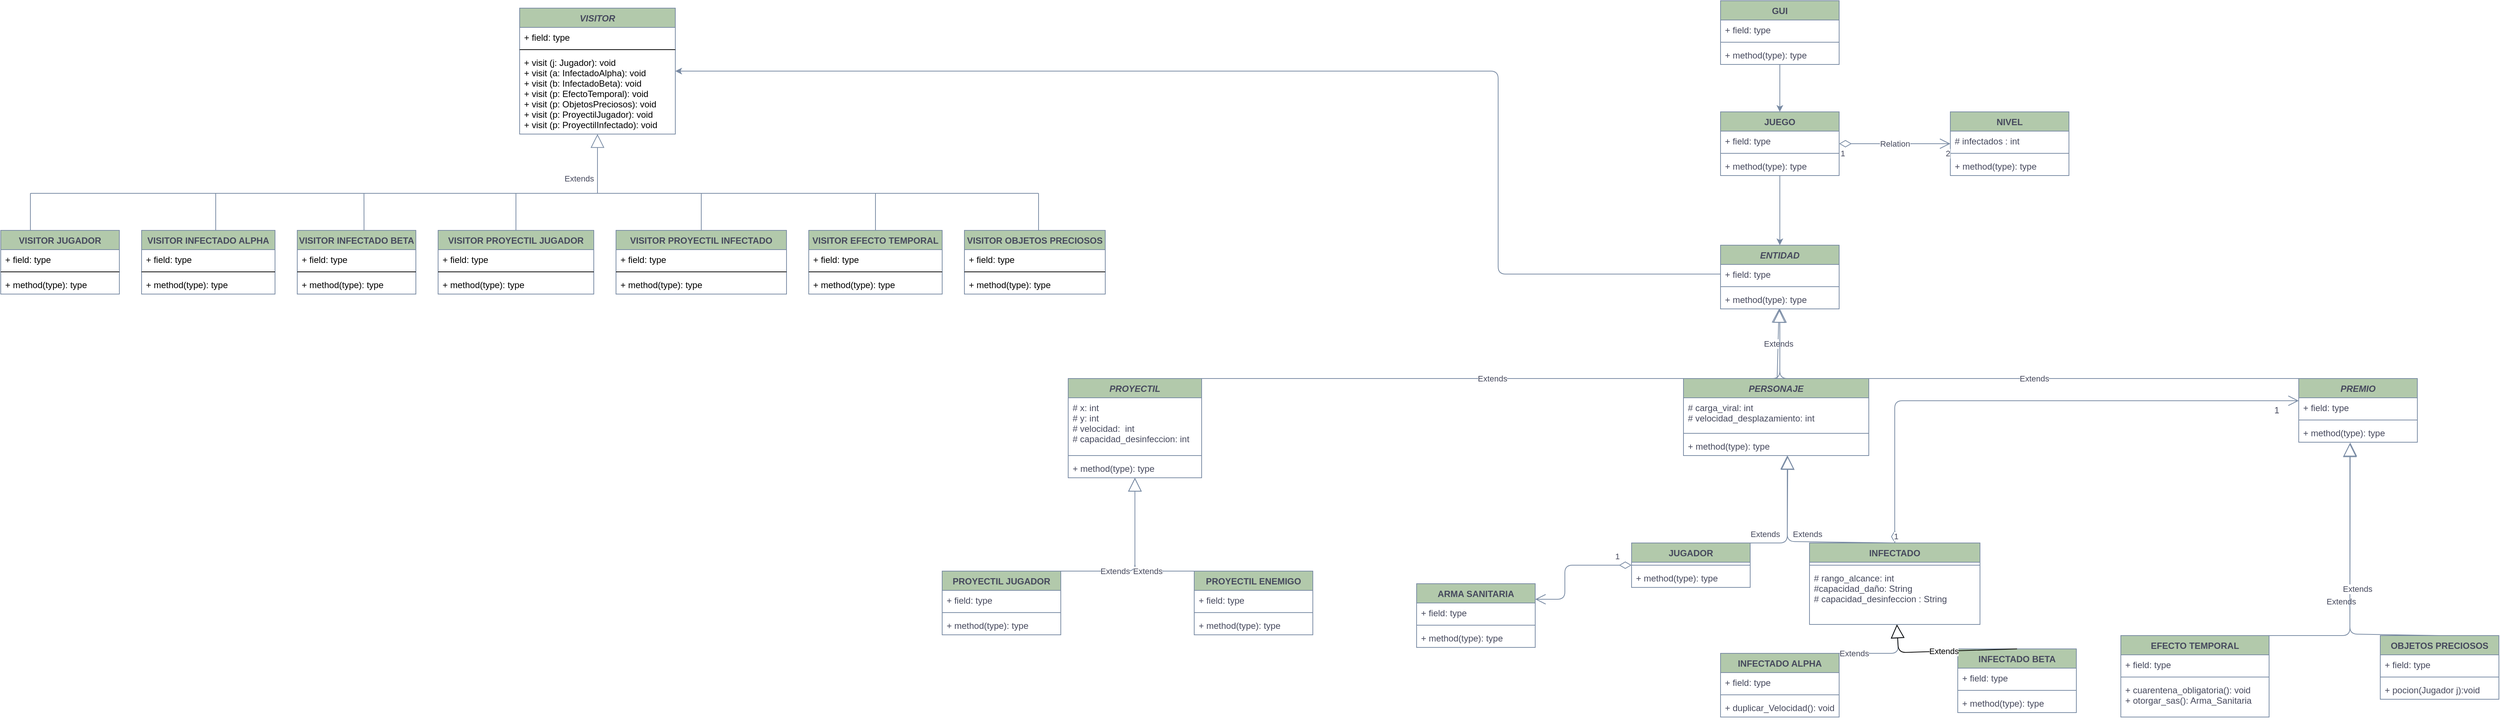 <mxfile version="13.10.2" type="github">
  <diagram id="C5RBs43oDa-KdzZeNtuy" name="Page-1">
    <mxGraphModel dx="3903" dy="762" grid="1" gridSize="10" guides="1" tooltips="1" connect="1" arrows="1" fold="1" page="1" pageScale="1" pageWidth="827" pageHeight="1169" math="0" shadow="0">
      <root>
        <mxCell id="WIyWlLk6GJQsqaUBKTNV-0" />
        <mxCell id="WIyWlLk6GJQsqaUBKTNV-1" parent="WIyWlLk6GJQsqaUBKTNV-0" />
        <mxCell id="ZkBrrvWP60tN9h73OWg3-8" value="NIVEL" style="swimlane;fontStyle=1;align=center;verticalAlign=top;childLayout=stackLayout;horizontal=1;startSize=26;horizontalStack=0;resizeParent=1;resizeParentMax=0;resizeLast=0;collapsible=1;marginBottom=0;fillColor=#B2C9AB;strokeColor=#788AA3;fontColor=#46495D;" parent="WIyWlLk6GJQsqaUBKTNV-1" vertex="1">
          <mxGeometry x="220" y="170" width="160" height="86" as="geometry" />
        </mxCell>
        <mxCell id="ZkBrrvWP60tN9h73OWg3-9" value="# infectados : int " style="text;strokeColor=none;fillColor=none;align=left;verticalAlign=top;spacingLeft=4;spacingRight=4;overflow=hidden;rotatable=0;points=[[0,0.5],[1,0.5]];portConstraint=eastwest;fontColor=#46495D;" parent="ZkBrrvWP60tN9h73OWg3-8" vertex="1">
          <mxGeometry y="26" width="160" height="26" as="geometry" />
        </mxCell>
        <mxCell id="ZkBrrvWP60tN9h73OWg3-10" value="" style="line;strokeWidth=1;fillColor=none;align=left;verticalAlign=middle;spacingTop=-1;spacingLeft=3;spacingRight=3;rotatable=0;labelPosition=right;points=[];portConstraint=eastwest;strokeColor=#788AA3;fontColor=#46495D;" parent="ZkBrrvWP60tN9h73OWg3-8" vertex="1">
          <mxGeometry y="52" width="160" height="8" as="geometry" />
        </mxCell>
        <mxCell id="ZkBrrvWP60tN9h73OWg3-11" value="+ method(type): type" style="text;strokeColor=none;fillColor=none;align=left;verticalAlign=top;spacingLeft=4;spacingRight=4;overflow=hidden;rotatable=0;points=[[0,0.5],[1,0.5]];portConstraint=eastwest;fontColor=#46495D;" parent="ZkBrrvWP60tN9h73OWg3-8" vertex="1">
          <mxGeometry y="60" width="160" height="26" as="geometry" />
        </mxCell>
        <mxCell id="ZkBrrvWP60tN9h73OWg3-20" value="PROYECTIL" style="swimlane;fontStyle=3;align=center;verticalAlign=top;childLayout=stackLayout;horizontal=1;startSize=26;horizontalStack=0;resizeParent=1;resizeParentMax=0;resizeLast=0;collapsible=1;marginBottom=0;fillColor=#B2C9AB;strokeColor=#788AA3;fontColor=#46495D;" parent="WIyWlLk6GJQsqaUBKTNV-1" vertex="1">
          <mxGeometry x="-970" y="530" width="180" height="134" as="geometry" />
        </mxCell>
        <mxCell id="ZkBrrvWP60tN9h73OWg3-21" value="# x: int&#xa;# y: int&#xa;# velocidad:  int&#xa;# capacidad_desinfeccion: int" style="text;strokeColor=none;fillColor=none;align=left;verticalAlign=top;spacingLeft=4;spacingRight=4;overflow=hidden;rotatable=0;points=[[0,0.5],[1,0.5]];portConstraint=eastwest;fontColor=#46495D;" parent="ZkBrrvWP60tN9h73OWg3-20" vertex="1">
          <mxGeometry y="26" width="180" height="74" as="geometry" />
        </mxCell>
        <mxCell id="ZkBrrvWP60tN9h73OWg3-22" value="" style="line;strokeWidth=1;fillColor=none;align=left;verticalAlign=middle;spacingTop=-1;spacingLeft=3;spacingRight=3;rotatable=0;labelPosition=right;points=[];portConstraint=eastwest;strokeColor=#788AA3;fontColor=#46495D;" parent="ZkBrrvWP60tN9h73OWg3-20" vertex="1">
          <mxGeometry y="100" width="180" height="8" as="geometry" />
        </mxCell>
        <mxCell id="ZkBrrvWP60tN9h73OWg3-23" value="+ method(type): type" style="text;strokeColor=none;fillColor=none;align=left;verticalAlign=top;spacingLeft=4;spacingRight=4;overflow=hidden;rotatable=0;points=[[0,0.5],[1,0.5]];portConstraint=eastwest;fontColor=#46495D;" parent="ZkBrrvWP60tN9h73OWg3-20" vertex="1">
          <mxGeometry y="108" width="180" height="26" as="geometry" />
        </mxCell>
        <mxCell id="ZkBrrvWP60tN9h73OWg3-24" value="INFECTADO&#xa;" style="swimlane;fontStyle=1;align=center;verticalAlign=top;childLayout=stackLayout;horizontal=1;startSize=26;horizontalStack=0;resizeParent=1;resizeParentMax=0;resizeLast=0;collapsible=1;marginBottom=0;fillColor=#B2C9AB;strokeColor=#788AA3;fontColor=#46495D;" parent="WIyWlLk6GJQsqaUBKTNV-1" vertex="1">
          <mxGeometry x="30" y="752" width="230" height="110" as="geometry" />
        </mxCell>
        <mxCell id="ZkBrrvWP60tN9h73OWg3-26" value="" style="line;strokeWidth=1;fillColor=none;align=left;verticalAlign=middle;spacingTop=-1;spacingLeft=3;spacingRight=3;rotatable=0;labelPosition=right;points=[];portConstraint=eastwest;strokeColor=#788AA3;fontColor=#46495D;" parent="ZkBrrvWP60tN9h73OWg3-24" vertex="1">
          <mxGeometry y="26" width="230" height="8" as="geometry" />
        </mxCell>
        <mxCell id="ZkBrrvWP60tN9h73OWg3-27" value="# rango_alcance: int&#xa;#capacidad_daño: String&#xa;# capacidad_desinfeccion : String" style="text;strokeColor=none;fillColor=none;align=left;verticalAlign=top;spacingLeft=4;spacingRight=4;overflow=hidden;rotatable=0;points=[[0,0.5],[1,0.5]];portConstraint=eastwest;fontColor=#46495D;" parent="ZkBrrvWP60tN9h73OWg3-24" vertex="1">
          <mxGeometry y="34" width="230" height="76" as="geometry" />
        </mxCell>
        <mxCell id="ZkBrrvWP60tN9h73OWg3-32" value="PREMIO" style="swimlane;fontStyle=3;align=center;verticalAlign=top;childLayout=stackLayout;horizontal=1;startSize=26;horizontalStack=0;resizeParent=1;resizeParentMax=0;resizeLast=0;collapsible=1;marginBottom=0;fillColor=#B2C9AB;strokeColor=#788AA3;fontColor=#46495D;" parent="WIyWlLk6GJQsqaUBKTNV-1" vertex="1">
          <mxGeometry x="690" y="530" width="160" height="86" as="geometry" />
        </mxCell>
        <mxCell id="ZkBrrvWP60tN9h73OWg3-33" value="+ field: type" style="text;strokeColor=none;fillColor=none;align=left;verticalAlign=top;spacingLeft=4;spacingRight=4;overflow=hidden;rotatable=0;points=[[0,0.5],[1,0.5]];portConstraint=eastwest;fontColor=#46495D;" parent="ZkBrrvWP60tN9h73OWg3-32" vertex="1">
          <mxGeometry y="26" width="160" height="26" as="geometry" />
        </mxCell>
        <mxCell id="ZkBrrvWP60tN9h73OWg3-34" value="" style="line;strokeWidth=1;fillColor=none;align=left;verticalAlign=middle;spacingTop=-1;spacingLeft=3;spacingRight=3;rotatable=0;labelPosition=right;points=[];portConstraint=eastwest;strokeColor=#788AA3;fontColor=#46495D;" parent="ZkBrrvWP60tN9h73OWg3-32" vertex="1">
          <mxGeometry y="52" width="160" height="8" as="geometry" />
        </mxCell>
        <mxCell id="ZkBrrvWP60tN9h73OWg3-35" value="+ method(type): type" style="text;strokeColor=none;fillColor=none;align=left;verticalAlign=top;spacingLeft=4;spacingRight=4;overflow=hidden;rotatable=0;points=[[0,0.5],[1,0.5]];portConstraint=eastwest;fontColor=#46495D;" parent="ZkBrrvWP60tN9h73OWg3-32" vertex="1">
          <mxGeometry y="60" width="160" height="26" as="geometry" />
        </mxCell>
        <mxCell id="ZkBrrvWP60tN9h73OWg3-36" value="PERSONAJE" style="swimlane;fontStyle=3;align=center;verticalAlign=top;childLayout=stackLayout;horizontal=1;startSize=26;horizontalStack=0;resizeParent=1;resizeParentMax=0;resizeLast=0;collapsible=1;marginBottom=0;fillColor=#B2C9AB;strokeColor=#788AA3;fontColor=#46495D;" parent="WIyWlLk6GJQsqaUBKTNV-1" vertex="1">
          <mxGeometry x="-140" y="530" width="250" height="104" as="geometry" />
        </mxCell>
        <mxCell id="ZkBrrvWP60tN9h73OWg3-37" value="# carga_viral: int&#xa;# velocidad_desplazamiento: int" style="text;strokeColor=none;fillColor=none;align=left;verticalAlign=top;spacingLeft=4;spacingRight=4;overflow=hidden;rotatable=0;points=[[0,0.5],[1,0.5]];portConstraint=eastwest;fontColor=#46495D;" parent="ZkBrrvWP60tN9h73OWg3-36" vertex="1">
          <mxGeometry y="26" width="250" height="44" as="geometry" />
        </mxCell>
        <mxCell id="ZkBrrvWP60tN9h73OWg3-38" value="" style="line;strokeWidth=1;fillColor=none;align=left;verticalAlign=middle;spacingTop=-1;spacingLeft=3;spacingRight=3;rotatable=0;labelPosition=right;points=[];portConstraint=eastwest;strokeColor=#788AA3;fontColor=#46495D;" parent="ZkBrrvWP60tN9h73OWg3-36" vertex="1">
          <mxGeometry y="70" width="250" height="8" as="geometry" />
        </mxCell>
        <mxCell id="ZkBrrvWP60tN9h73OWg3-39" value="+ method(type): type" style="text;strokeColor=none;fillColor=none;align=left;verticalAlign=top;spacingLeft=4;spacingRight=4;overflow=hidden;rotatable=0;points=[[0,0.5],[1,0.5]];portConstraint=eastwest;fontColor=#46495D;" parent="ZkBrrvWP60tN9h73OWg3-36" vertex="1">
          <mxGeometry y="78" width="250" height="26" as="geometry" />
        </mxCell>
        <mxCell id="ZkBrrvWP60tN9h73OWg3-40" value="JUGADOR" style="swimlane;fontStyle=1;align=center;verticalAlign=top;childLayout=stackLayout;horizontal=1;startSize=26;horizontalStack=0;resizeParent=1;resizeParentMax=0;resizeLast=0;collapsible=1;marginBottom=0;fillColor=#B2C9AB;strokeColor=#788AA3;fontColor=#46495D;" parent="WIyWlLk6GJQsqaUBKTNV-1" vertex="1">
          <mxGeometry x="-210" y="752" width="160" height="60" as="geometry" />
        </mxCell>
        <mxCell id="ZkBrrvWP60tN9h73OWg3-42" value="" style="line;strokeWidth=1;fillColor=none;align=left;verticalAlign=middle;spacingTop=-1;spacingLeft=3;spacingRight=3;rotatable=0;labelPosition=right;points=[];portConstraint=eastwest;strokeColor=#788AA3;fontColor=#46495D;" parent="ZkBrrvWP60tN9h73OWg3-40" vertex="1">
          <mxGeometry y="26" width="160" height="8" as="geometry" />
        </mxCell>
        <mxCell id="ZkBrrvWP60tN9h73OWg3-43" value="+ method(type): type" style="text;strokeColor=none;fillColor=none;align=left;verticalAlign=top;spacingLeft=4;spacingRight=4;overflow=hidden;rotatable=0;points=[[0,0.5],[1,0.5]];portConstraint=eastwest;fontColor=#46495D;" parent="ZkBrrvWP60tN9h73OWg3-40" vertex="1">
          <mxGeometry y="34" width="160" height="26" as="geometry" />
        </mxCell>
        <mxCell id="ZkBrrvWP60tN9h73OWg3-47" value="INFECTADO ALPHA" style="swimlane;fontStyle=1;align=center;verticalAlign=top;childLayout=stackLayout;horizontal=1;startSize=26;horizontalStack=0;resizeParent=1;resizeParentMax=0;resizeLast=0;collapsible=1;marginBottom=0;fillColor=#B2C9AB;strokeColor=#788AA3;fontColor=#46495D;" parent="WIyWlLk6GJQsqaUBKTNV-1" vertex="1">
          <mxGeometry x="-90" y="901" width="160" height="86" as="geometry" />
        </mxCell>
        <mxCell id="ZkBrrvWP60tN9h73OWg3-48" value="+ field: type" style="text;strokeColor=none;fillColor=none;align=left;verticalAlign=top;spacingLeft=4;spacingRight=4;overflow=hidden;rotatable=0;points=[[0,0.5],[1,0.5]];portConstraint=eastwest;fontColor=#46495D;" parent="ZkBrrvWP60tN9h73OWg3-47" vertex="1">
          <mxGeometry y="26" width="160" height="26" as="geometry" />
        </mxCell>
        <mxCell id="ZkBrrvWP60tN9h73OWg3-49" value="" style="line;strokeWidth=1;fillColor=none;align=left;verticalAlign=middle;spacingTop=-1;spacingLeft=3;spacingRight=3;rotatable=0;labelPosition=right;points=[];portConstraint=eastwest;strokeColor=#788AA3;fontColor=#46495D;" parent="ZkBrrvWP60tN9h73OWg3-47" vertex="1">
          <mxGeometry y="52" width="160" height="8" as="geometry" />
        </mxCell>
        <mxCell id="ZkBrrvWP60tN9h73OWg3-50" value="+ duplicar_Velocidad(): void" style="text;strokeColor=none;fillColor=none;align=left;verticalAlign=top;spacingLeft=4;spacingRight=4;overflow=hidden;rotatable=0;points=[[0,0.5],[1,0.5]];portConstraint=eastwest;fontColor=#46495D;" parent="ZkBrrvWP60tN9h73OWg3-47" vertex="1">
          <mxGeometry y="60" width="160" height="26" as="geometry" />
        </mxCell>
        <mxCell id="ZkBrrvWP60tN9h73OWg3-51" value="INFECTADO BETA" style="swimlane;fontStyle=1;align=center;verticalAlign=top;childLayout=stackLayout;horizontal=1;startSize=26;horizontalStack=0;resizeParent=1;resizeParentMax=0;resizeLast=0;collapsible=1;marginBottom=0;fillColor=#B2C9AB;strokeColor=#788AA3;fontColor=#46495D;" parent="WIyWlLk6GJQsqaUBKTNV-1" vertex="1">
          <mxGeometry x="230" y="895" width="160" height="86" as="geometry" />
        </mxCell>
        <mxCell id="ZkBrrvWP60tN9h73OWg3-52" value="+ field: type" style="text;strokeColor=none;fillColor=none;align=left;verticalAlign=top;spacingLeft=4;spacingRight=4;overflow=hidden;rotatable=0;points=[[0,0.5],[1,0.5]];portConstraint=eastwest;fontColor=#46495D;" parent="ZkBrrvWP60tN9h73OWg3-51" vertex="1">
          <mxGeometry y="26" width="160" height="26" as="geometry" />
        </mxCell>
        <mxCell id="ZkBrrvWP60tN9h73OWg3-53" value="" style="line;strokeWidth=1;fillColor=none;align=left;verticalAlign=middle;spacingTop=-1;spacingLeft=3;spacingRight=3;rotatable=0;labelPosition=right;points=[];portConstraint=eastwest;strokeColor=#788AA3;fontColor=#46495D;" parent="ZkBrrvWP60tN9h73OWg3-51" vertex="1">
          <mxGeometry y="52" width="160" height="8" as="geometry" />
        </mxCell>
        <mxCell id="ZkBrrvWP60tN9h73OWg3-54" value="+ method(type): type" style="text;strokeColor=none;fillColor=none;align=left;verticalAlign=top;spacingLeft=4;spacingRight=4;overflow=hidden;rotatable=0;points=[[0,0.5],[1,0.5]];portConstraint=eastwest;fontColor=#46495D;" parent="ZkBrrvWP60tN9h73OWg3-51" vertex="1">
          <mxGeometry y="60" width="160" height="26" as="geometry" />
        </mxCell>
        <mxCell id="ZkBrrvWP60tN9h73OWg3-57" value="OBJETOS PRECIOSOS" style="swimlane;fontStyle=1;align=center;verticalAlign=top;childLayout=stackLayout;horizontal=1;startSize=26;horizontalStack=0;resizeParent=1;resizeParentMax=0;resizeLast=0;collapsible=1;marginBottom=0;fillColor=#B2C9AB;strokeColor=#788AA3;fontColor=#46495D;" parent="WIyWlLk6GJQsqaUBKTNV-1" vertex="1">
          <mxGeometry x="800" y="877" width="160" height="86" as="geometry" />
        </mxCell>
        <mxCell id="ZkBrrvWP60tN9h73OWg3-58" value="+ field: type" style="text;strokeColor=none;fillColor=none;align=left;verticalAlign=top;spacingLeft=4;spacingRight=4;overflow=hidden;rotatable=0;points=[[0,0.5],[1,0.5]];portConstraint=eastwest;fontColor=#46495D;" parent="ZkBrrvWP60tN9h73OWg3-57" vertex="1">
          <mxGeometry y="26" width="160" height="26" as="geometry" />
        </mxCell>
        <mxCell id="ZkBrrvWP60tN9h73OWg3-59" value="" style="line;strokeWidth=1;fillColor=none;align=left;verticalAlign=middle;spacingTop=-1;spacingLeft=3;spacingRight=3;rotatable=0;labelPosition=right;points=[];portConstraint=eastwest;strokeColor=#788AA3;fontColor=#46495D;" parent="ZkBrrvWP60tN9h73OWg3-57" vertex="1">
          <mxGeometry y="52" width="160" height="8" as="geometry" />
        </mxCell>
        <mxCell id="ZkBrrvWP60tN9h73OWg3-60" value="+ pocion(Jugador j):void" style="text;strokeColor=none;fillColor=none;align=left;verticalAlign=top;spacingLeft=4;spacingRight=4;overflow=hidden;rotatable=0;points=[[0,0.5],[1,0.5]];portConstraint=eastwest;fontColor=#46495D;" parent="ZkBrrvWP60tN9h73OWg3-57" vertex="1">
          <mxGeometry y="60" width="160" height="26" as="geometry" />
        </mxCell>
        <mxCell id="ZkBrrvWP60tN9h73OWg3-61" value="EFECTO TEMPORAL" style="swimlane;fontStyle=1;align=center;verticalAlign=top;childLayout=stackLayout;horizontal=1;startSize=26;horizontalStack=0;resizeParent=1;resizeParentMax=0;resizeLast=0;collapsible=1;marginBottom=0;fillColor=#B2C9AB;strokeColor=#788AA3;fontColor=#46495D;" parent="WIyWlLk6GJQsqaUBKTNV-1" vertex="1">
          <mxGeometry x="450" y="877" width="200" height="110" as="geometry" />
        </mxCell>
        <mxCell id="ZkBrrvWP60tN9h73OWg3-62" value="+ field: type" style="text;strokeColor=none;fillColor=none;align=left;verticalAlign=top;spacingLeft=4;spacingRight=4;overflow=hidden;rotatable=0;points=[[0,0.5],[1,0.5]];portConstraint=eastwest;fontColor=#46495D;" parent="ZkBrrvWP60tN9h73OWg3-61" vertex="1">
          <mxGeometry y="26" width="200" height="26" as="geometry" />
        </mxCell>
        <mxCell id="ZkBrrvWP60tN9h73OWg3-63" value="" style="line;strokeWidth=1;fillColor=none;align=left;verticalAlign=middle;spacingTop=-1;spacingLeft=3;spacingRight=3;rotatable=0;labelPosition=right;points=[];portConstraint=eastwest;strokeColor=#788AA3;fontColor=#46495D;" parent="ZkBrrvWP60tN9h73OWg3-61" vertex="1">
          <mxGeometry y="52" width="200" height="8" as="geometry" />
        </mxCell>
        <mxCell id="ZkBrrvWP60tN9h73OWg3-64" value="+ cuarentena_obligatoria(): void&#xa;+ otorgar_sas(): Arma_Sanitaria" style="text;strokeColor=none;fillColor=none;align=left;verticalAlign=top;spacingLeft=4;spacingRight=4;overflow=hidden;rotatable=0;points=[[0,0.5],[1,0.5]];portConstraint=eastwest;fontColor=#46495D;" parent="ZkBrrvWP60tN9h73OWg3-61" vertex="1">
          <mxGeometry y="60" width="200" height="50" as="geometry" />
        </mxCell>
        <mxCell id="ZkBrrvWP60tN9h73OWg3-82" value="1" style="text;html=1;align=center;verticalAlign=middle;resizable=0;points=[];autosize=1;fontColor=#46495D;" parent="WIyWlLk6GJQsqaUBKTNV-1" vertex="1">
          <mxGeometry x="650" y="563" width="20" height="20" as="geometry" />
        </mxCell>
        <mxCell id="ZkBrrvWP60tN9h73OWg3-84" value="1" style="endArrow=open;html=1;endSize=12;startArrow=diamondThin;startSize=14;startFill=0;edgeStyle=orthogonalEdgeStyle;align=left;verticalAlign=bottom;strokeColor=#788AA3;fillColor=#B2C9AB;fontColor=#46495D;entryX=0;entryY=0.154;entryDx=0;entryDy=0;entryPerimeter=0;" parent="WIyWlLk6GJQsqaUBKTNV-1" source="ZkBrrvWP60tN9h73OWg3-24" target="ZkBrrvWP60tN9h73OWg3-33" edge="1">
          <mxGeometry x="-1" y="3" relative="1" as="geometry">
            <mxPoint x="260" y="807.5" as="sourcePoint" />
            <mxPoint x="420" y="807.5" as="targetPoint" />
            <Array as="points" />
          </mxGeometry>
        </mxCell>
        <mxCell id="ZkBrrvWP60tN9h73OWg3-87" value="ENTIDAD" style="swimlane;fontStyle=3;align=center;verticalAlign=top;childLayout=stackLayout;horizontal=1;startSize=26;horizontalStack=0;resizeParent=1;resizeParentMax=0;resizeLast=0;collapsible=1;marginBottom=0;rounded=0;sketch=0;strokeColor=#788AA3;fillColor=#B2C9AB;fontColor=#46495D;" parent="WIyWlLk6GJQsqaUBKTNV-1" vertex="1">
          <mxGeometry x="-90" y="350" width="160" height="86" as="geometry" />
        </mxCell>
        <mxCell id="ZkBrrvWP60tN9h73OWg3-88" value="+ field: type" style="text;strokeColor=none;fillColor=none;align=left;verticalAlign=top;spacingLeft=4;spacingRight=4;overflow=hidden;rotatable=0;points=[[0,0.5],[1,0.5]];portConstraint=eastwest;fontColor=#46495D;" parent="ZkBrrvWP60tN9h73OWg3-87" vertex="1">
          <mxGeometry y="26" width="160" height="26" as="geometry" />
        </mxCell>
        <mxCell id="ZkBrrvWP60tN9h73OWg3-89" value="" style="line;strokeWidth=1;fillColor=none;align=left;verticalAlign=middle;spacingTop=-1;spacingLeft=3;spacingRight=3;rotatable=0;labelPosition=right;points=[];portConstraint=eastwest;strokeColor=#788AA3;fontColor=#46495D;" parent="ZkBrrvWP60tN9h73OWg3-87" vertex="1">
          <mxGeometry y="52" width="160" height="8" as="geometry" />
        </mxCell>
        <mxCell id="ZkBrrvWP60tN9h73OWg3-90" value="+ method(type): type" style="text;strokeColor=none;fillColor=none;align=left;verticalAlign=top;spacingLeft=4;spacingRight=4;overflow=hidden;rotatable=0;points=[[0,0.5],[1,0.5]];portConstraint=eastwest;fontColor=#46495D;" parent="ZkBrrvWP60tN9h73OWg3-87" vertex="1">
          <mxGeometry y="60" width="160" height="26" as="geometry" />
        </mxCell>
        <mxCell id="aDcXiVbsg2Yg2f7QTapv-3" style="edgeStyle=orthogonalEdgeStyle;rounded=0;orthogonalLoop=1;jettySize=auto;html=1;entryX=0.5;entryY=0;entryDx=0;entryDy=0;strokeColor=#788AA3;fontColor=#46495D;" parent="WIyWlLk6GJQsqaUBKTNV-1" source="ZkBrrvWP60tN9h73OWg3-91" target="ZkBrrvWP60tN9h73OWg3-87" edge="1">
          <mxGeometry relative="1" as="geometry">
            <mxPoint x="-10" y="340" as="targetPoint" />
          </mxGeometry>
        </mxCell>
        <mxCell id="ZkBrrvWP60tN9h73OWg3-91" value="JUEGO&#xa;" style="swimlane;fontStyle=1;align=center;verticalAlign=top;childLayout=stackLayout;horizontal=1;startSize=26;horizontalStack=0;resizeParent=1;resizeParentMax=0;resizeLast=0;collapsible=1;marginBottom=0;rounded=0;sketch=0;strokeColor=#788AA3;fillColor=#B2C9AB;fontColor=#46495D;" parent="WIyWlLk6GJQsqaUBKTNV-1" vertex="1">
          <mxGeometry x="-90" y="170" width="160" height="86" as="geometry" />
        </mxCell>
        <mxCell id="ZkBrrvWP60tN9h73OWg3-92" value="+ field: type" style="text;strokeColor=none;fillColor=none;align=left;verticalAlign=top;spacingLeft=4;spacingRight=4;overflow=hidden;rotatable=0;points=[[0,0.5],[1,0.5]];portConstraint=eastwest;fontColor=#46495D;" parent="ZkBrrvWP60tN9h73OWg3-91" vertex="1">
          <mxGeometry y="26" width="160" height="26" as="geometry" />
        </mxCell>
        <mxCell id="ZkBrrvWP60tN9h73OWg3-93" value="" style="line;strokeWidth=1;fillColor=none;align=left;verticalAlign=middle;spacingTop=-1;spacingLeft=3;spacingRight=3;rotatable=0;labelPosition=right;points=[];portConstraint=eastwest;strokeColor=#788AA3;fontColor=#46495D;" parent="ZkBrrvWP60tN9h73OWg3-91" vertex="1">
          <mxGeometry y="52" width="160" height="8" as="geometry" />
        </mxCell>
        <mxCell id="ZkBrrvWP60tN9h73OWg3-94" value="+ method(type): type" style="text;strokeColor=none;fillColor=none;align=left;verticalAlign=top;spacingLeft=4;spacingRight=4;overflow=hidden;rotatable=0;points=[[0,0.5],[1,0.5]];portConstraint=eastwest;fontColor=#46495D;" parent="ZkBrrvWP60tN9h73OWg3-91" vertex="1">
          <mxGeometry y="60" width="160" height="26" as="geometry" />
        </mxCell>
        <mxCell id="ZkBrrvWP60tN9h73OWg3-120" style="edgeStyle=orthogonalEdgeStyle;curved=0;rounded=1;sketch=0;orthogonalLoop=1;jettySize=auto;html=1;strokeColor=#788AA3;fillColor=#B2C9AB;fontColor=#46495D;" parent="WIyWlLk6GJQsqaUBKTNV-1" source="ZkBrrvWP60tN9h73OWg3-95" target="ZkBrrvWP60tN9h73OWg3-91" edge="1">
          <mxGeometry relative="1" as="geometry" />
        </mxCell>
        <mxCell id="ZkBrrvWP60tN9h73OWg3-95" value="GUI" style="swimlane;fontStyle=1;align=center;verticalAlign=top;childLayout=stackLayout;horizontal=1;startSize=26;horizontalStack=0;resizeParent=1;resizeParentMax=0;resizeLast=0;collapsible=1;marginBottom=0;rounded=0;sketch=0;strokeColor=#788AA3;fillColor=#B2C9AB;fontColor=#46495D;" parent="WIyWlLk6GJQsqaUBKTNV-1" vertex="1">
          <mxGeometry x="-90" y="20" width="160" height="86" as="geometry" />
        </mxCell>
        <mxCell id="ZkBrrvWP60tN9h73OWg3-96" value="+ field: type" style="text;strokeColor=none;fillColor=none;align=left;verticalAlign=top;spacingLeft=4;spacingRight=4;overflow=hidden;rotatable=0;points=[[0,0.5],[1,0.5]];portConstraint=eastwest;fontColor=#46495D;" parent="ZkBrrvWP60tN9h73OWg3-95" vertex="1">
          <mxGeometry y="26" width="160" height="26" as="geometry" />
        </mxCell>
        <mxCell id="ZkBrrvWP60tN9h73OWg3-97" value="" style="line;strokeWidth=1;fillColor=none;align=left;verticalAlign=middle;spacingTop=-1;spacingLeft=3;spacingRight=3;rotatable=0;labelPosition=right;points=[];portConstraint=eastwest;strokeColor=#788AA3;fontColor=#46495D;" parent="ZkBrrvWP60tN9h73OWg3-95" vertex="1">
          <mxGeometry y="52" width="160" height="8" as="geometry" />
        </mxCell>
        <mxCell id="ZkBrrvWP60tN9h73OWg3-98" value="+ method(type): type" style="text;strokeColor=none;fillColor=none;align=left;verticalAlign=top;spacingLeft=4;spacingRight=4;overflow=hidden;rotatable=0;points=[[0,0.5],[1,0.5]];portConstraint=eastwest;fontColor=#46495D;" parent="ZkBrrvWP60tN9h73OWg3-95" vertex="1">
          <mxGeometry y="60" width="160" height="26" as="geometry" />
        </mxCell>
        <mxCell id="ZkBrrvWP60tN9h73OWg3-99" value="Extends" style="endArrow=block;endSize=16;endFill=0;html=1;strokeColor=#788AA3;fillColor=#B2C9AB;fontColor=#46495D;exitX=0.5;exitY=0;exitDx=0;exitDy=0;" parent="WIyWlLk6GJQsqaUBKTNV-1" source="ZkBrrvWP60tN9h73OWg3-47" target="ZkBrrvWP60tN9h73OWg3-24" edge="1">
          <mxGeometry width="160" relative="1" as="geometry">
            <mxPoint x="-40" y="786" as="sourcePoint" />
            <mxPoint x="150" y="812" as="targetPoint" />
            <Array as="points">
              <mxPoint x="150" y="901" />
            </Array>
            <mxPoint as="offset" />
          </mxGeometry>
        </mxCell>
        <mxCell id="ZkBrrvWP60tN9h73OWg3-106" value="Relation" style="endArrow=open;html=1;endSize=12;startArrow=diamondThin;startSize=14;startFill=0;edgeStyle=orthogonalEdgeStyle;strokeColor=#788AA3;fillColor=#B2C9AB;fontColor=#46495D;" parent="WIyWlLk6GJQsqaUBKTNV-1" source="ZkBrrvWP60tN9h73OWg3-91" target="ZkBrrvWP60tN9h73OWg3-8" edge="1">
          <mxGeometry relative="1" as="geometry">
            <mxPoint x="-80" y="260" as="sourcePoint" />
            <mxPoint x="80" y="260" as="targetPoint" />
          </mxGeometry>
        </mxCell>
        <mxCell id="ZkBrrvWP60tN9h73OWg3-107" value="1" style="edgeLabel;resizable=0;html=1;align=left;verticalAlign=top;fontColor=#46495D;" parent="ZkBrrvWP60tN9h73OWg3-106" connectable="0" vertex="1">
          <mxGeometry x="-1" relative="1" as="geometry" />
        </mxCell>
        <mxCell id="ZkBrrvWP60tN9h73OWg3-108" value="2" style="edgeLabel;resizable=0;html=1;align=right;verticalAlign=top;fontColor=#46495D;" parent="ZkBrrvWP60tN9h73OWg3-106" connectable="0" vertex="1">
          <mxGeometry x="1" relative="1" as="geometry" />
        </mxCell>
        <mxCell id="ZkBrrvWP60tN9h73OWg3-110" value="ARMA SANITARIA" style="swimlane;fontStyle=1;align=center;verticalAlign=top;childLayout=stackLayout;horizontal=1;startSize=26;horizontalStack=0;resizeParent=1;resizeParentMax=0;resizeLast=0;collapsible=1;marginBottom=0;rounded=0;sketch=0;strokeColor=#788AA3;fillColor=#B2C9AB;fontColor=#46495D;" parent="WIyWlLk6GJQsqaUBKTNV-1" vertex="1">
          <mxGeometry x="-500" y="807" width="160" height="86" as="geometry" />
        </mxCell>
        <mxCell id="ZkBrrvWP60tN9h73OWg3-111" value="+ field: type" style="text;strokeColor=none;fillColor=none;align=left;verticalAlign=top;spacingLeft=4;spacingRight=4;overflow=hidden;rotatable=0;points=[[0,0.5],[1,0.5]];portConstraint=eastwest;fontColor=#46495D;" parent="ZkBrrvWP60tN9h73OWg3-110" vertex="1">
          <mxGeometry y="26" width="160" height="26" as="geometry" />
        </mxCell>
        <mxCell id="ZkBrrvWP60tN9h73OWg3-112" value="" style="line;strokeWidth=1;fillColor=none;align=left;verticalAlign=middle;spacingTop=-1;spacingLeft=3;spacingRight=3;rotatable=0;labelPosition=right;points=[];portConstraint=eastwest;strokeColor=#788AA3;fontColor=#46495D;" parent="ZkBrrvWP60tN9h73OWg3-110" vertex="1">
          <mxGeometry y="52" width="160" height="8" as="geometry" />
        </mxCell>
        <mxCell id="ZkBrrvWP60tN9h73OWg3-113" value="+ method(type): type" style="text;strokeColor=none;fillColor=none;align=left;verticalAlign=top;spacingLeft=4;spacingRight=4;overflow=hidden;rotatable=0;points=[[0,0.5],[1,0.5]];portConstraint=eastwest;fontColor=#46495D;" parent="ZkBrrvWP60tN9h73OWg3-110" vertex="1">
          <mxGeometry y="60" width="160" height="26" as="geometry" />
        </mxCell>
        <mxCell id="ZkBrrvWP60tN9h73OWg3-118" value="1" style="endArrow=open;html=1;endSize=12;startArrow=diamondThin;startSize=14;startFill=0;edgeStyle=orthogonalEdgeStyle;align=left;verticalAlign=bottom;strokeColor=#788AA3;fillColor=#B2C9AB;fontColor=#46495D;" parent="WIyWlLk6GJQsqaUBKTNV-1" source="ZkBrrvWP60tN9h73OWg3-40" target="ZkBrrvWP60tN9h73OWg3-110" edge="1">
          <mxGeometry x="-0.728" y="-3" relative="1" as="geometry">
            <mxPoint x="-170" y="827.67" as="sourcePoint" />
            <mxPoint x="-10" y="827.67" as="targetPoint" />
            <Array as="points">
              <mxPoint x="-300" y="828" />
            </Array>
            <mxPoint as="offset" />
          </mxGeometry>
        </mxCell>
        <mxCell id="ZkBrrvWP60tN9h73OWg3-134" value="Extends" style="endArrow=block;endSize=16;endFill=0;html=1;strokeColor=#788AA3;fillColor=#B2C9AB;fontColor=#46495D;exitX=0.5;exitY=0;exitDx=0;exitDy=0;entryX=0.434;entryY=1.019;entryDx=0;entryDy=0;entryPerimeter=0;" parent="WIyWlLk6GJQsqaUBKTNV-1" source="ZkBrrvWP60tN9h73OWg3-61" target="ZkBrrvWP60tN9h73OWg3-35" edge="1">
          <mxGeometry x="0.084" y="12" width="160" relative="1" as="geometry">
            <mxPoint x="587" y="877" as="sourcePoint" />
            <mxPoint x="747" y="877" as="targetPoint" />
            <Array as="points">
              <mxPoint x="759" y="877" />
            </Array>
            <mxPoint as="offset" />
          </mxGeometry>
        </mxCell>
        <mxCell id="ZkBrrvWP60tN9h73OWg3-135" value="Extends" style="endArrow=block;endSize=16;endFill=0;html=1;strokeColor=#788AA3;fillColor=#B2C9AB;fontColor=#46495D;exitX=0.5;exitY=0;exitDx=0;exitDy=0;entryX=0.431;entryY=1.058;entryDx=0;entryDy=0;entryPerimeter=0;" parent="WIyWlLk6GJQsqaUBKTNV-1" source="ZkBrrvWP60tN9h73OWg3-57" target="ZkBrrvWP60tN9h73OWg3-35" edge="1">
          <mxGeometry x="-0.043" y="-10" width="160" relative="1" as="geometry">
            <mxPoint x="810" y="895" as="sourcePoint" />
            <mxPoint x="970" y="895" as="targetPoint" />
            <Array as="points">
              <mxPoint x="759" y="875" />
            </Array>
            <mxPoint y="-1" as="offset" />
          </mxGeometry>
        </mxCell>
        <mxCell id="aDcXiVbsg2Yg2f7QTapv-0" value="Extends" style="endArrow=block;endSize=16;endFill=0;html=1;strokeColor=#788AA3;fontColor=#46495D;" parent="WIyWlLk6GJQsqaUBKTNV-1" source="ZkBrrvWP60tN9h73OWg3-36" target="ZkBrrvWP60tN9h73OWg3-87" edge="1">
          <mxGeometry width="160" relative="1" as="geometry">
            <mxPoint x="-30" y="540" as="sourcePoint" />
            <mxPoint x="130" y="540" as="targetPoint" />
            <Array as="points" />
          </mxGeometry>
        </mxCell>
        <mxCell id="aDcXiVbsg2Yg2f7QTapv-1" value="Extends" style="endArrow=block;endSize=16;endFill=0;html=1;exitX=0.5;exitY=0;exitDx=0;exitDy=0;strokeColor=#788AA3;fontColor=#46495D;" parent="WIyWlLk6GJQsqaUBKTNV-1" source="ZkBrrvWP60tN9h73OWg3-20" target="ZkBrrvWP60tN9h73OWg3-87" edge="1">
          <mxGeometry width="160" relative="1" as="geometry">
            <mxPoint x="-670" y="540" as="sourcePoint" />
            <mxPoint x="-510" y="540" as="targetPoint" />
            <Array as="points">
              <mxPoint x="-10" y="530" />
            </Array>
          </mxGeometry>
        </mxCell>
        <mxCell id="aDcXiVbsg2Yg2f7QTapv-2" value="Extends" style="endArrow=block;endSize=16;endFill=0;html=1;exitX=0.5;exitY=0;exitDx=0;exitDy=0;strokeColor=#788AA3;fontColor=#46495D;" parent="WIyWlLk6GJQsqaUBKTNV-1" source="ZkBrrvWP60tN9h73OWg3-32" target="ZkBrrvWP60tN9h73OWg3-87" edge="1">
          <mxGeometry width="160" relative="1" as="geometry">
            <mxPoint x="-110" y="600" as="sourcePoint" />
            <mxPoint x="240" y="510" as="targetPoint" />
            <Array as="points">
              <mxPoint x="-10" y="530" />
            </Array>
          </mxGeometry>
        </mxCell>
        <mxCell id="aDcXiVbsg2Yg2f7QTapv-4" value="PROYECTIL ENEMIGO" style="swimlane;fontStyle=1;align=center;verticalAlign=top;childLayout=stackLayout;horizontal=1;startSize=26;horizontalStack=0;resizeParent=1;resizeParentMax=0;resizeLast=0;collapsible=1;marginBottom=0;fillColor=#B2C9AB;strokeColor=#788AA3;fontColor=#46495D;" parent="WIyWlLk6GJQsqaUBKTNV-1" vertex="1">
          <mxGeometry x="-800" y="790" width="160" height="86" as="geometry" />
        </mxCell>
        <mxCell id="aDcXiVbsg2Yg2f7QTapv-5" value="+ field: type" style="text;strokeColor=none;fillColor=none;align=left;verticalAlign=top;spacingLeft=4;spacingRight=4;overflow=hidden;rotatable=0;points=[[0,0.5],[1,0.5]];portConstraint=eastwest;fontColor=#46495D;" parent="aDcXiVbsg2Yg2f7QTapv-4" vertex="1">
          <mxGeometry y="26" width="160" height="26" as="geometry" />
        </mxCell>
        <mxCell id="aDcXiVbsg2Yg2f7QTapv-6" value="" style="line;strokeWidth=1;fillColor=none;align=left;verticalAlign=middle;spacingTop=-1;spacingLeft=3;spacingRight=3;rotatable=0;labelPosition=right;points=[];portConstraint=eastwest;strokeColor=#788AA3;fontColor=#46495D;" parent="aDcXiVbsg2Yg2f7QTapv-4" vertex="1">
          <mxGeometry y="52" width="160" height="8" as="geometry" />
        </mxCell>
        <mxCell id="aDcXiVbsg2Yg2f7QTapv-7" value="+ method(type): type" style="text;strokeColor=none;fillColor=none;align=left;verticalAlign=top;spacingLeft=4;spacingRight=4;overflow=hidden;rotatable=0;points=[[0,0.5],[1,0.5]];portConstraint=eastwest;fontColor=#46495D;" parent="aDcXiVbsg2Yg2f7QTapv-4" vertex="1">
          <mxGeometry y="60" width="160" height="26" as="geometry" />
        </mxCell>
        <mxCell id="aDcXiVbsg2Yg2f7QTapv-8" value="PROYECTIL JUGADOR" style="swimlane;fontStyle=1;align=center;verticalAlign=top;childLayout=stackLayout;horizontal=1;startSize=26;horizontalStack=0;resizeParent=1;resizeParentMax=0;resizeLast=0;collapsible=1;marginBottom=0;fillColor=#B2C9AB;strokeColor=#788AA3;fontColor=#46495D;" parent="WIyWlLk6GJQsqaUBKTNV-1" vertex="1">
          <mxGeometry x="-1140" y="790" width="160" height="86" as="geometry" />
        </mxCell>
        <mxCell id="aDcXiVbsg2Yg2f7QTapv-9" value="+ field: type" style="text;strokeColor=none;fillColor=none;align=left;verticalAlign=top;spacingLeft=4;spacingRight=4;overflow=hidden;rotatable=0;points=[[0,0.5],[1,0.5]];portConstraint=eastwest;fontColor=#46495D;" parent="aDcXiVbsg2Yg2f7QTapv-8" vertex="1">
          <mxGeometry y="26" width="160" height="26" as="geometry" />
        </mxCell>
        <mxCell id="aDcXiVbsg2Yg2f7QTapv-10" value="" style="line;strokeWidth=1;fillColor=none;align=left;verticalAlign=middle;spacingTop=-1;spacingLeft=3;spacingRight=3;rotatable=0;labelPosition=right;points=[];portConstraint=eastwest;strokeColor=#788AA3;fontColor=#46495D;" parent="aDcXiVbsg2Yg2f7QTapv-8" vertex="1">
          <mxGeometry y="52" width="160" height="8" as="geometry" />
        </mxCell>
        <mxCell id="aDcXiVbsg2Yg2f7QTapv-11" value="+ method(type): type" style="text;strokeColor=none;fillColor=none;align=left;verticalAlign=top;spacingLeft=4;spacingRight=4;overflow=hidden;rotatable=0;points=[[0,0.5],[1,0.5]];portConstraint=eastwest;fontColor=#46495D;" parent="aDcXiVbsg2Yg2f7QTapv-8" vertex="1">
          <mxGeometry y="60" width="160" height="26" as="geometry" />
        </mxCell>
        <mxCell id="aDcXiVbsg2Yg2f7QTapv-13" value="Extends" style="endArrow=block;endSize=16;endFill=0;html=1;exitX=0.5;exitY=0;exitDx=0;exitDy=0;strokeColor=#788AA3;fontColor=#46495D;" parent="WIyWlLk6GJQsqaUBKTNV-1" source="aDcXiVbsg2Yg2f7QTapv-8" target="ZkBrrvWP60tN9h73OWg3-20" edge="1">
          <mxGeometry width="160" relative="1" as="geometry">
            <mxPoint x="-1010" y="750" as="sourcePoint" />
            <mxPoint x="-1000" y="870" as="targetPoint" />
            <Array as="points">
              <mxPoint x="-880" y="790" />
            </Array>
          </mxGeometry>
        </mxCell>
        <mxCell id="aDcXiVbsg2Yg2f7QTapv-12" value="Extends" style="endArrow=block;endSize=16;endFill=0;html=1;exitX=0.5;exitY=0;exitDx=0;exitDy=0;strokeColor=#788AA3;fontColor=#46495D;" parent="WIyWlLk6GJQsqaUBKTNV-1" source="aDcXiVbsg2Yg2f7QTapv-4" target="ZkBrrvWP60tN9h73OWg3-20" edge="1">
          <mxGeometry width="160" relative="1" as="geometry">
            <mxPoint x="-780" y="740" as="sourcePoint" />
            <mxPoint x="-620" y="740" as="targetPoint" />
            <Array as="points">
              <mxPoint x="-880" y="790" />
            </Array>
          </mxGeometry>
        </mxCell>
        <mxCell id="aDcXiVbsg2Yg2f7QTapv-14" value="VISITOR" style="swimlane;fontStyle=3;align=center;verticalAlign=top;childLayout=stackLayout;horizontal=1;startSize=26;horizontalStack=0;resizeParent=1;resizeParentMax=0;resizeLast=0;collapsible=1;marginBottom=0;rounded=0;sketch=0;strokeColor=#788AA3;fillColor=#B2C9AB;fontColor=#46495D;" parent="WIyWlLk6GJQsqaUBKTNV-1" vertex="1">
          <mxGeometry x="-1710" y="30" width="210" height="170" as="geometry" />
        </mxCell>
        <mxCell id="aDcXiVbsg2Yg2f7QTapv-15" value="+ field: type" style="text;strokeColor=none;fillColor=none;align=left;verticalAlign=top;spacingLeft=4;spacingRight=4;overflow=hidden;rotatable=0;points=[[0,0.5],[1,0.5]];portConstraint=eastwest;" parent="aDcXiVbsg2Yg2f7QTapv-14" vertex="1">
          <mxGeometry y="26" width="210" height="26" as="geometry" />
        </mxCell>
        <mxCell id="aDcXiVbsg2Yg2f7QTapv-16" value="" style="line;strokeWidth=1;fillColor=none;align=left;verticalAlign=middle;spacingTop=-1;spacingLeft=3;spacingRight=3;rotatable=0;labelPosition=right;points=[];portConstraint=eastwest;" parent="aDcXiVbsg2Yg2f7QTapv-14" vertex="1">
          <mxGeometry y="52" width="210" height="8" as="geometry" />
        </mxCell>
        <mxCell id="aDcXiVbsg2Yg2f7QTapv-17" value="+ visit (j: Jugador): void&#xa;+ visit (a: InfectadoAlpha): void&#xa;+ visit (b: InfectadoBeta): void&#xa;+ visit (p: EfectoTemporal): void&#xa;+ visit (p: ObjetosPreciosos): void&#xa;+ visit (p: ProyectilJugador): void&#xa;+ visit (p: ProyectilInfectado): void" style="text;strokeColor=none;fillColor=none;align=left;verticalAlign=top;spacingLeft=4;spacingRight=4;overflow=hidden;rotatable=0;points=[[0,0.5],[1,0.5]];portConstraint=eastwest;" parent="aDcXiVbsg2Yg2f7QTapv-14" vertex="1">
          <mxGeometry y="60" width="210" height="110" as="geometry" />
        </mxCell>
        <mxCell id="aDcXiVbsg2Yg2f7QTapv-19" value="VISITOR INFECTADO ALPHA" style="swimlane;fontStyle=1;align=center;verticalAlign=top;childLayout=stackLayout;horizontal=1;startSize=26;horizontalStack=0;resizeParent=1;resizeParentMax=0;resizeLast=0;collapsible=1;marginBottom=0;rounded=0;sketch=0;strokeColor=#788AA3;fillColor=#B2C9AB;fontColor=#46495D;" parent="WIyWlLk6GJQsqaUBKTNV-1" vertex="1">
          <mxGeometry x="-2220" y="330" width="180" height="86" as="geometry" />
        </mxCell>
        <mxCell id="aDcXiVbsg2Yg2f7QTapv-20" value="+ field: type" style="text;strokeColor=none;fillColor=none;align=left;verticalAlign=top;spacingLeft=4;spacingRight=4;overflow=hidden;rotatable=0;points=[[0,0.5],[1,0.5]];portConstraint=eastwest;" parent="aDcXiVbsg2Yg2f7QTapv-19" vertex="1">
          <mxGeometry y="26" width="180" height="26" as="geometry" />
        </mxCell>
        <mxCell id="aDcXiVbsg2Yg2f7QTapv-21" value="" style="line;strokeWidth=1;fillColor=none;align=left;verticalAlign=middle;spacingTop=-1;spacingLeft=3;spacingRight=3;rotatable=0;labelPosition=right;points=[];portConstraint=eastwest;" parent="aDcXiVbsg2Yg2f7QTapv-19" vertex="1">
          <mxGeometry y="52" width="180" height="8" as="geometry" />
        </mxCell>
        <mxCell id="aDcXiVbsg2Yg2f7QTapv-22" value="+ method(type): type" style="text;strokeColor=none;fillColor=none;align=left;verticalAlign=top;spacingLeft=4;spacingRight=4;overflow=hidden;rotatable=0;points=[[0,0.5],[1,0.5]];portConstraint=eastwest;" parent="aDcXiVbsg2Yg2f7QTapv-19" vertex="1">
          <mxGeometry y="60" width="180" height="26" as="geometry" />
        </mxCell>
        <mxCell id="aDcXiVbsg2Yg2f7QTapv-23" value="VISITOR JUGADOR" style="swimlane;fontStyle=1;align=center;verticalAlign=top;childLayout=stackLayout;horizontal=1;startSize=26;horizontalStack=0;resizeParent=1;resizeParentMax=0;resizeLast=0;collapsible=1;marginBottom=0;rounded=0;sketch=0;strokeColor=#788AA3;fillColor=#B2C9AB;fontColor=#46495D;" parent="WIyWlLk6GJQsqaUBKTNV-1" vertex="1">
          <mxGeometry x="-2410" y="330" width="160" height="86" as="geometry" />
        </mxCell>
        <mxCell id="aDcXiVbsg2Yg2f7QTapv-24" value="+ field: type" style="text;strokeColor=none;fillColor=none;align=left;verticalAlign=top;spacingLeft=4;spacingRight=4;overflow=hidden;rotatable=0;points=[[0,0.5],[1,0.5]];portConstraint=eastwest;" parent="aDcXiVbsg2Yg2f7QTapv-23" vertex="1">
          <mxGeometry y="26" width="160" height="26" as="geometry" />
        </mxCell>
        <mxCell id="aDcXiVbsg2Yg2f7QTapv-25" value="" style="line;strokeWidth=1;fillColor=none;align=left;verticalAlign=middle;spacingTop=-1;spacingLeft=3;spacingRight=3;rotatable=0;labelPosition=right;points=[];portConstraint=eastwest;" parent="aDcXiVbsg2Yg2f7QTapv-23" vertex="1">
          <mxGeometry y="52" width="160" height="8" as="geometry" />
        </mxCell>
        <mxCell id="aDcXiVbsg2Yg2f7QTapv-26" value="+ method(type): type" style="text;strokeColor=none;fillColor=none;align=left;verticalAlign=top;spacingLeft=4;spacingRight=4;overflow=hidden;rotatable=0;points=[[0,0.5],[1,0.5]];portConstraint=eastwest;" parent="aDcXiVbsg2Yg2f7QTapv-23" vertex="1">
          <mxGeometry y="60" width="160" height="26" as="geometry" />
        </mxCell>
        <mxCell id="aDcXiVbsg2Yg2f7QTapv-27" value="VISITOR INFECTADO BETA" style="swimlane;fontStyle=1;align=center;verticalAlign=top;childLayout=stackLayout;horizontal=1;startSize=26;horizontalStack=0;resizeParent=1;resizeParentMax=0;resizeLast=0;collapsible=1;marginBottom=0;rounded=0;sketch=0;strokeColor=#788AA3;fillColor=#B2C9AB;fontColor=#46495D;" parent="WIyWlLk6GJQsqaUBKTNV-1" vertex="1">
          <mxGeometry x="-2010" y="330" width="160" height="86" as="geometry" />
        </mxCell>
        <mxCell id="aDcXiVbsg2Yg2f7QTapv-28" value="+ field: type" style="text;strokeColor=none;fillColor=none;align=left;verticalAlign=top;spacingLeft=4;spacingRight=4;overflow=hidden;rotatable=0;points=[[0,0.5],[1,0.5]];portConstraint=eastwest;" parent="aDcXiVbsg2Yg2f7QTapv-27" vertex="1">
          <mxGeometry y="26" width="160" height="26" as="geometry" />
        </mxCell>
        <mxCell id="aDcXiVbsg2Yg2f7QTapv-29" value="" style="line;strokeWidth=1;fillColor=none;align=left;verticalAlign=middle;spacingTop=-1;spacingLeft=3;spacingRight=3;rotatable=0;labelPosition=right;points=[];portConstraint=eastwest;" parent="aDcXiVbsg2Yg2f7QTapv-27" vertex="1">
          <mxGeometry y="52" width="160" height="8" as="geometry" />
        </mxCell>
        <mxCell id="aDcXiVbsg2Yg2f7QTapv-30" value="+ method(type): type" style="text;strokeColor=none;fillColor=none;align=left;verticalAlign=top;spacingLeft=4;spacingRight=4;overflow=hidden;rotatable=0;points=[[0,0.5],[1,0.5]];portConstraint=eastwest;" parent="aDcXiVbsg2Yg2f7QTapv-27" vertex="1">
          <mxGeometry y="60" width="160" height="26" as="geometry" />
        </mxCell>
        <mxCell id="aDcXiVbsg2Yg2f7QTapv-31" value="VISITOR OBJETOS PRECIOSOS&#xa;" style="swimlane;fontStyle=1;align=center;verticalAlign=top;childLayout=stackLayout;horizontal=1;startSize=26;horizontalStack=0;resizeParent=1;resizeParentMax=0;resizeLast=0;collapsible=1;marginBottom=0;rounded=0;sketch=0;strokeColor=#788AA3;fillColor=#B2C9AB;fontColor=#46495D;" parent="WIyWlLk6GJQsqaUBKTNV-1" vertex="1">
          <mxGeometry x="-1110" y="330" width="190" height="86" as="geometry" />
        </mxCell>
        <mxCell id="aDcXiVbsg2Yg2f7QTapv-32" value="+ field: type" style="text;strokeColor=none;fillColor=none;align=left;verticalAlign=top;spacingLeft=4;spacingRight=4;overflow=hidden;rotatable=0;points=[[0,0.5],[1,0.5]];portConstraint=eastwest;" parent="aDcXiVbsg2Yg2f7QTapv-31" vertex="1">
          <mxGeometry y="26" width="190" height="26" as="geometry" />
        </mxCell>
        <mxCell id="aDcXiVbsg2Yg2f7QTapv-33" value="" style="line;strokeWidth=1;fillColor=none;align=left;verticalAlign=middle;spacingTop=-1;spacingLeft=3;spacingRight=3;rotatable=0;labelPosition=right;points=[];portConstraint=eastwest;" parent="aDcXiVbsg2Yg2f7QTapv-31" vertex="1">
          <mxGeometry y="52" width="190" height="8" as="geometry" />
        </mxCell>
        <mxCell id="aDcXiVbsg2Yg2f7QTapv-34" value="+ method(type): type" style="text;strokeColor=none;fillColor=none;align=left;verticalAlign=top;spacingLeft=4;spacingRight=4;overflow=hidden;rotatable=0;points=[[0,0.5],[1,0.5]];portConstraint=eastwest;" parent="aDcXiVbsg2Yg2f7QTapv-31" vertex="1">
          <mxGeometry y="60" width="190" height="26" as="geometry" />
        </mxCell>
        <mxCell id="aDcXiVbsg2Yg2f7QTapv-36" value="VISITOR EFECTO TEMPORAL" style="swimlane;fontStyle=1;align=center;verticalAlign=top;childLayout=stackLayout;horizontal=1;startSize=26;horizontalStack=0;resizeParent=1;resizeParentMax=0;resizeLast=0;collapsible=1;marginBottom=0;rounded=0;sketch=0;strokeColor=#788AA3;fillColor=#B2C9AB;fontColor=#46495D;" parent="WIyWlLk6GJQsqaUBKTNV-1" vertex="1">
          <mxGeometry x="-1320" y="330" width="180" height="86" as="geometry" />
        </mxCell>
        <mxCell id="aDcXiVbsg2Yg2f7QTapv-37" value="+ field: type" style="text;strokeColor=none;fillColor=none;align=left;verticalAlign=top;spacingLeft=4;spacingRight=4;overflow=hidden;rotatable=0;points=[[0,0.5],[1,0.5]];portConstraint=eastwest;" parent="aDcXiVbsg2Yg2f7QTapv-36" vertex="1">
          <mxGeometry y="26" width="180" height="26" as="geometry" />
        </mxCell>
        <mxCell id="aDcXiVbsg2Yg2f7QTapv-38" value="" style="line;strokeWidth=1;fillColor=none;align=left;verticalAlign=middle;spacingTop=-1;spacingLeft=3;spacingRight=3;rotatable=0;labelPosition=right;points=[];portConstraint=eastwest;" parent="aDcXiVbsg2Yg2f7QTapv-36" vertex="1">
          <mxGeometry y="52" width="180" height="8" as="geometry" />
        </mxCell>
        <mxCell id="aDcXiVbsg2Yg2f7QTapv-39" value="+ method(type): type" style="text;strokeColor=none;fillColor=none;align=left;verticalAlign=top;spacingLeft=4;spacingRight=4;overflow=hidden;rotatable=0;points=[[0,0.5],[1,0.5]];portConstraint=eastwest;" parent="aDcXiVbsg2Yg2f7QTapv-36" vertex="1">
          <mxGeometry y="60" width="180" height="26" as="geometry" />
        </mxCell>
        <mxCell id="aDcXiVbsg2Yg2f7QTapv-40" value="VISITOR PROYECTIL JUGADOR" style="swimlane;fontStyle=1;align=center;verticalAlign=top;childLayout=stackLayout;horizontal=1;startSize=26;horizontalStack=0;resizeParent=1;resizeParentMax=0;resizeLast=0;collapsible=1;marginBottom=0;rounded=0;sketch=0;strokeColor=#788AA3;fillColor=#B2C9AB;fontColor=#46495D;" parent="WIyWlLk6GJQsqaUBKTNV-1" vertex="1">
          <mxGeometry x="-1820" y="330" width="210" height="86" as="geometry" />
        </mxCell>
        <mxCell id="aDcXiVbsg2Yg2f7QTapv-41" value="+ field: type" style="text;strokeColor=none;fillColor=none;align=left;verticalAlign=top;spacingLeft=4;spacingRight=4;overflow=hidden;rotatable=0;points=[[0,0.5],[1,0.5]];portConstraint=eastwest;" parent="aDcXiVbsg2Yg2f7QTapv-40" vertex="1">
          <mxGeometry y="26" width="210" height="26" as="geometry" />
        </mxCell>
        <mxCell id="aDcXiVbsg2Yg2f7QTapv-42" value="" style="line;strokeWidth=1;fillColor=none;align=left;verticalAlign=middle;spacingTop=-1;spacingLeft=3;spacingRight=3;rotatable=0;labelPosition=right;points=[];portConstraint=eastwest;" parent="aDcXiVbsg2Yg2f7QTapv-40" vertex="1">
          <mxGeometry y="52" width="210" height="8" as="geometry" />
        </mxCell>
        <mxCell id="aDcXiVbsg2Yg2f7QTapv-43" value="+ method(type): type" style="text;strokeColor=none;fillColor=none;align=left;verticalAlign=top;spacingLeft=4;spacingRight=4;overflow=hidden;rotatable=0;points=[[0,0.5],[1,0.5]];portConstraint=eastwest;" parent="aDcXiVbsg2Yg2f7QTapv-40" vertex="1">
          <mxGeometry y="60" width="210" height="26" as="geometry" />
        </mxCell>
        <mxCell id="aDcXiVbsg2Yg2f7QTapv-44" value="VISITOR PROYECTIL INFECTADO&#xa;" style="swimlane;fontStyle=1;align=center;verticalAlign=top;childLayout=stackLayout;horizontal=1;startSize=26;horizontalStack=0;resizeParent=1;resizeParentMax=0;resizeLast=0;collapsible=1;marginBottom=0;rounded=0;sketch=0;strokeColor=#788AA3;fillColor=#B2C9AB;fontColor=#46495D;" parent="WIyWlLk6GJQsqaUBKTNV-1" vertex="1">
          <mxGeometry x="-1580" y="330" width="230" height="86" as="geometry" />
        </mxCell>
        <mxCell id="aDcXiVbsg2Yg2f7QTapv-45" value="+ field: type" style="text;strokeColor=none;fillColor=none;align=left;verticalAlign=top;spacingLeft=4;spacingRight=4;overflow=hidden;rotatable=0;points=[[0,0.5],[1,0.5]];portConstraint=eastwest;" parent="aDcXiVbsg2Yg2f7QTapv-44" vertex="1">
          <mxGeometry y="26" width="230" height="26" as="geometry" />
        </mxCell>
        <mxCell id="aDcXiVbsg2Yg2f7QTapv-46" value="" style="line;strokeWidth=1;fillColor=none;align=left;verticalAlign=middle;spacingTop=-1;spacingLeft=3;spacingRight=3;rotatable=0;labelPosition=right;points=[];portConstraint=eastwest;" parent="aDcXiVbsg2Yg2f7QTapv-44" vertex="1">
          <mxGeometry y="52" width="230" height="8" as="geometry" />
        </mxCell>
        <mxCell id="aDcXiVbsg2Yg2f7QTapv-47" value="+ method(type): type" style="text;strokeColor=none;fillColor=none;align=left;verticalAlign=top;spacingLeft=4;spacingRight=4;overflow=hidden;rotatable=0;points=[[0,0.5],[1,0.5]];portConstraint=eastwest;" parent="aDcXiVbsg2Yg2f7QTapv-44" vertex="1">
          <mxGeometry y="60" width="230" height="26" as="geometry" />
        </mxCell>
        <mxCell id="aDcXiVbsg2Yg2f7QTapv-48" value="" style="endArrow=none;html=1;strokeColor=#788AA3;fillColor=#B2C9AB;fontColor=#46495D;" parent="WIyWlLk6GJQsqaUBKTNV-1" edge="1">
          <mxGeometry width="50" height="50" relative="1" as="geometry">
            <mxPoint x="-2370" y="280" as="sourcePoint" />
            <mxPoint x="-1010" y="280" as="targetPoint" />
          </mxGeometry>
        </mxCell>
        <mxCell id="aDcXiVbsg2Yg2f7QTapv-49" value="" style="endArrow=none;html=1;strokeColor=#788AA3;fillColor=#B2C9AB;fontColor=#46495D;exitX=0.25;exitY=0;exitDx=0;exitDy=0;" parent="WIyWlLk6GJQsqaUBKTNV-1" source="aDcXiVbsg2Yg2f7QTapv-23" edge="1">
          <mxGeometry width="50" height="50" relative="1" as="geometry">
            <mxPoint x="-2360" y="320" as="sourcePoint" />
            <mxPoint x="-2370" y="280" as="targetPoint" />
            <Array as="points">
              <mxPoint x="-2370" y="310" />
            </Array>
          </mxGeometry>
        </mxCell>
        <mxCell id="aDcXiVbsg2Yg2f7QTapv-50" value="" style="endArrow=none;html=1;strokeColor=#788AA3;fillColor=#B2C9AB;fontColor=#46495D;" parent="WIyWlLk6GJQsqaUBKTNV-1" edge="1">
          <mxGeometry width="50" height="50" relative="1" as="geometry">
            <mxPoint x="-2120" y="330" as="sourcePoint" />
            <mxPoint x="-2120" y="280" as="targetPoint" />
            <Array as="points">
              <mxPoint x="-2120" y="310" />
            </Array>
          </mxGeometry>
        </mxCell>
        <mxCell id="aDcXiVbsg2Yg2f7QTapv-51" value="" style="endArrow=none;html=1;strokeColor=#788AA3;fillColor=#B2C9AB;fontColor=#46495D;exitX=0.563;exitY=0;exitDx=0;exitDy=0;exitPerimeter=0;" parent="WIyWlLk6GJQsqaUBKTNV-1" source="aDcXiVbsg2Yg2f7QTapv-27" edge="1">
          <mxGeometry width="50" height="50" relative="1" as="geometry">
            <mxPoint x="-1780" y="310" as="sourcePoint" />
            <mxPoint x="-1920" y="280" as="targetPoint" />
          </mxGeometry>
        </mxCell>
        <mxCell id="aDcXiVbsg2Yg2f7QTapv-52" value="" style="endArrow=none;html=1;strokeColor=#788AA3;fillColor=#B2C9AB;fontColor=#46495D;exitX=0.5;exitY=0;exitDx=0;exitDy=0;" parent="WIyWlLk6GJQsqaUBKTNV-1" source="aDcXiVbsg2Yg2f7QTapv-40" edge="1">
          <mxGeometry width="50" height="50" relative="1" as="geometry">
            <mxPoint x="-1380" y="310" as="sourcePoint" />
            <mxPoint x="-1715" y="280" as="targetPoint" />
          </mxGeometry>
        </mxCell>
        <mxCell id="aDcXiVbsg2Yg2f7QTapv-53" value="" style="endArrow=none;html=1;strokeColor=#788AA3;fillColor=#B2C9AB;fontColor=#46495D;exitX=0.5;exitY=0;exitDx=0;exitDy=0;" parent="WIyWlLk6GJQsqaUBKTNV-1" source="aDcXiVbsg2Yg2f7QTapv-44" edge="1">
          <mxGeometry width="50" height="50" relative="1" as="geometry">
            <mxPoint x="-1380" y="310" as="sourcePoint" />
            <mxPoint x="-1465" y="280" as="targetPoint" />
          </mxGeometry>
        </mxCell>
        <mxCell id="aDcXiVbsg2Yg2f7QTapv-54" value="" style="endArrow=none;html=1;strokeColor=#788AA3;fillColor=#B2C9AB;fontColor=#46495D;exitX=0.5;exitY=0;exitDx=0;exitDy=0;" parent="WIyWlLk6GJQsqaUBKTNV-1" source="aDcXiVbsg2Yg2f7QTapv-36" edge="1">
          <mxGeometry width="50" height="50" relative="1" as="geometry">
            <mxPoint x="-1380" y="310" as="sourcePoint" />
            <mxPoint x="-1230" y="280" as="targetPoint" />
          </mxGeometry>
        </mxCell>
        <mxCell id="aDcXiVbsg2Yg2f7QTapv-55" value="" style="endArrow=none;html=1;strokeColor=#788AA3;fillColor=#B2C9AB;fontColor=#46495D;" parent="WIyWlLk6GJQsqaUBKTNV-1" edge="1">
          <mxGeometry width="50" height="50" relative="1" as="geometry">
            <mxPoint x="-1010" y="330" as="sourcePoint" />
            <mxPoint x="-1010" y="280" as="targetPoint" />
            <Array as="points">
              <mxPoint x="-1010" y="310" />
            </Array>
          </mxGeometry>
        </mxCell>
        <mxCell id="aDcXiVbsg2Yg2f7QTapv-56" value="Extends" style="endArrow=block;endSize=16;endFill=0;html=1;strokeColor=#788AA3;fillColor=#B2C9AB;fontColor=#46495D;" parent="WIyWlLk6GJQsqaUBKTNV-1" target="aDcXiVbsg2Yg2f7QTapv-14" edge="1">
          <mxGeometry x="-0.5" y="25" width="160" relative="1" as="geometry">
            <mxPoint x="-1605" y="280" as="sourcePoint" />
            <mxPoint x="-1760" y="290" as="targetPoint" />
            <mxPoint as="offset" />
          </mxGeometry>
        </mxCell>
        <mxCell id="aDcXiVbsg2Yg2f7QTapv-59" style="edgeStyle=orthogonalEdgeStyle;curved=0;rounded=1;sketch=0;orthogonalLoop=1;jettySize=auto;html=1;strokeColor=#788AA3;fillColor=#B2C9AB;fontColor=#46495D;" parent="WIyWlLk6GJQsqaUBKTNV-1" source="ZkBrrvWP60tN9h73OWg3-88" target="aDcXiVbsg2Yg2f7QTapv-14" edge="1">
          <mxGeometry relative="1" as="geometry">
            <Array as="points">
              <mxPoint x="-390" y="389" />
              <mxPoint x="-390" y="115" />
            </Array>
          </mxGeometry>
        </mxCell>
        <mxCell id="aDcXiVbsg2Yg2f7QTapv-60" value="Extends" style="endArrow=block;endSize=16;endFill=0;html=1;strokeColor=#788AA3;fillColor=#B2C9AB;fontColor=#46495D;exitX=0.5;exitY=0;exitDx=0;exitDy=0;entryX=0.563;entryY=1.026;entryDx=0;entryDy=0;entryPerimeter=0;" parent="WIyWlLk6GJQsqaUBKTNV-1" source="ZkBrrvWP60tN9h73OWg3-40" target="ZkBrrvWP60tN9h73OWg3-39" edge="1">
          <mxGeometry x="-0.191" y="12" width="160" relative="1" as="geometry">
            <mxPoint x="-140" y="720" as="sourcePoint" />
            <mxPoint x="20" y="720" as="targetPoint" />
            <Array as="points">
              <mxPoint y="752" />
            </Array>
            <mxPoint as="offset" />
          </mxGeometry>
        </mxCell>
        <mxCell id="aDcXiVbsg2Yg2f7QTapv-61" value="Extends" style="endArrow=block;endSize=16;endFill=0;html=1;strokeColor=#788AA3;fillColor=#B2C9AB;fontColor=#46495D;exitX=0.5;exitY=0;exitDx=0;exitDy=0;" parent="WIyWlLk6GJQsqaUBKTNV-1" source="ZkBrrvWP60tN9h73OWg3-24" edge="1">
          <mxGeometry x="-0.097" y="-10" width="160" relative="1" as="geometry">
            <mxPoint x="-140" y="670" as="sourcePoint" />
            <mxPoint y="634" as="targetPoint" />
            <Array as="points">
              <mxPoint y="750" />
            </Array>
            <mxPoint as="offset" />
          </mxGeometry>
        </mxCell>
        <mxCell id="Fme4xh_iQZuGuyhPAv7M-2" value="Extends" style="endArrow=block;endSize=16;endFill=0;html=1;exitX=0.5;exitY=0;exitDx=0;exitDy=0;" parent="WIyWlLk6GJQsqaUBKTNV-1" source="ZkBrrvWP60tN9h73OWg3-51" target="ZkBrrvWP60tN9h73OWg3-24" edge="1">
          <mxGeometry width="160" relative="1" as="geometry">
            <mxPoint x="160" y="900" as="sourcePoint" />
            <mxPoint x="340" y="790" as="targetPoint" />
            <Array as="points">
              <mxPoint x="150" y="900" />
            </Array>
          </mxGeometry>
        </mxCell>
      </root>
    </mxGraphModel>
  </diagram>
</mxfile>

